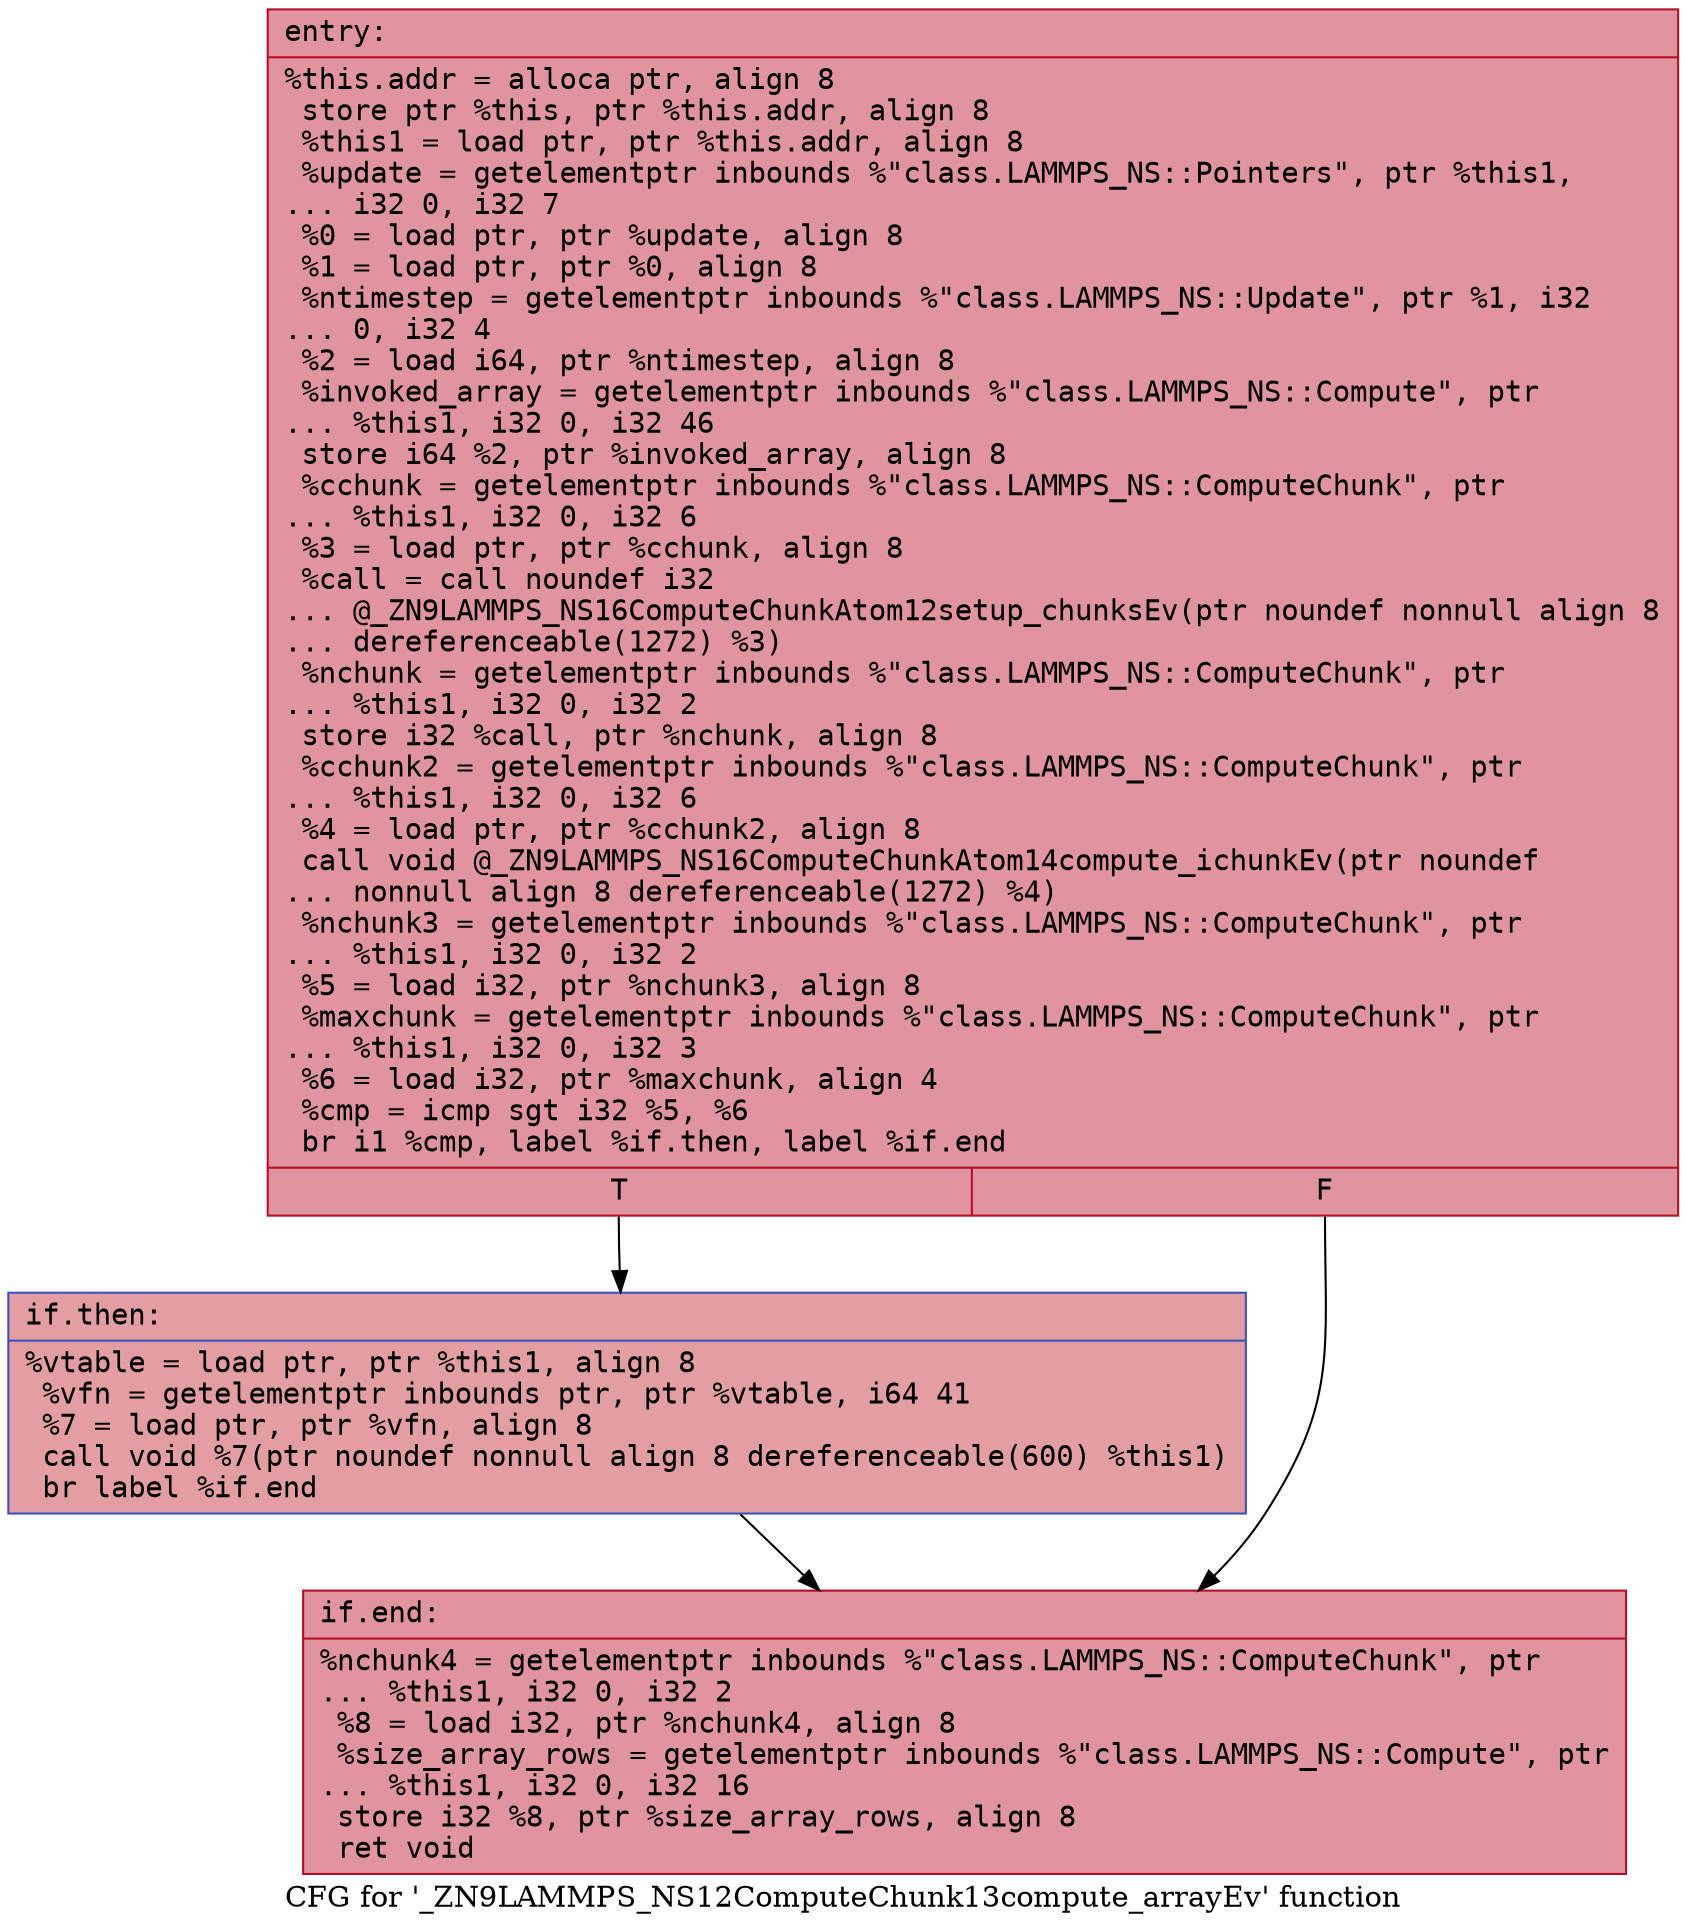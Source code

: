 digraph "CFG for '_ZN9LAMMPS_NS12ComputeChunk13compute_arrayEv' function" {
	label="CFG for '_ZN9LAMMPS_NS12ComputeChunk13compute_arrayEv' function";

	Node0x560c489376a0 [shape=record,color="#b70d28ff", style=filled, fillcolor="#b70d2870" fontname="Courier",label="{entry:\l|  %this.addr = alloca ptr, align 8\l  store ptr %this, ptr %this.addr, align 8\l  %this1 = load ptr, ptr %this.addr, align 8\l  %update = getelementptr inbounds %\"class.LAMMPS_NS::Pointers\", ptr %this1,\l... i32 0, i32 7\l  %0 = load ptr, ptr %update, align 8\l  %1 = load ptr, ptr %0, align 8\l  %ntimestep = getelementptr inbounds %\"class.LAMMPS_NS::Update\", ptr %1, i32\l... 0, i32 4\l  %2 = load i64, ptr %ntimestep, align 8\l  %invoked_array = getelementptr inbounds %\"class.LAMMPS_NS::Compute\", ptr\l... %this1, i32 0, i32 46\l  store i64 %2, ptr %invoked_array, align 8\l  %cchunk = getelementptr inbounds %\"class.LAMMPS_NS::ComputeChunk\", ptr\l... %this1, i32 0, i32 6\l  %3 = load ptr, ptr %cchunk, align 8\l  %call = call noundef i32\l... @_ZN9LAMMPS_NS16ComputeChunkAtom12setup_chunksEv(ptr noundef nonnull align 8\l... dereferenceable(1272) %3)\l  %nchunk = getelementptr inbounds %\"class.LAMMPS_NS::ComputeChunk\", ptr\l... %this1, i32 0, i32 2\l  store i32 %call, ptr %nchunk, align 8\l  %cchunk2 = getelementptr inbounds %\"class.LAMMPS_NS::ComputeChunk\", ptr\l... %this1, i32 0, i32 6\l  %4 = load ptr, ptr %cchunk2, align 8\l  call void @_ZN9LAMMPS_NS16ComputeChunkAtom14compute_ichunkEv(ptr noundef\l... nonnull align 8 dereferenceable(1272) %4)\l  %nchunk3 = getelementptr inbounds %\"class.LAMMPS_NS::ComputeChunk\", ptr\l... %this1, i32 0, i32 2\l  %5 = load i32, ptr %nchunk3, align 8\l  %maxchunk = getelementptr inbounds %\"class.LAMMPS_NS::ComputeChunk\", ptr\l... %this1, i32 0, i32 3\l  %6 = load i32, ptr %maxchunk, align 4\l  %cmp = icmp sgt i32 %5, %6\l  br i1 %cmp, label %if.then, label %if.end\l|{<s0>T|<s1>F}}"];
	Node0x560c489376a0:s0 -> Node0x560c489387b0[tooltip="entry -> if.then\nProbability 50.00%" ];
	Node0x560c489376a0:s1 -> Node0x560c48938820[tooltip="entry -> if.end\nProbability 50.00%" ];
	Node0x560c489387b0 [shape=record,color="#3d50c3ff", style=filled, fillcolor="#be242e70" fontname="Courier",label="{if.then:\l|  %vtable = load ptr, ptr %this1, align 8\l  %vfn = getelementptr inbounds ptr, ptr %vtable, i64 41\l  %7 = load ptr, ptr %vfn, align 8\l  call void %7(ptr noundef nonnull align 8 dereferenceable(600) %this1)\l  br label %if.end\l}"];
	Node0x560c489387b0 -> Node0x560c48938820[tooltip="if.then -> if.end\nProbability 100.00%" ];
	Node0x560c48938820 [shape=record,color="#b70d28ff", style=filled, fillcolor="#b70d2870" fontname="Courier",label="{if.end:\l|  %nchunk4 = getelementptr inbounds %\"class.LAMMPS_NS::ComputeChunk\", ptr\l... %this1, i32 0, i32 2\l  %8 = load i32, ptr %nchunk4, align 8\l  %size_array_rows = getelementptr inbounds %\"class.LAMMPS_NS::Compute\", ptr\l... %this1, i32 0, i32 16\l  store i32 %8, ptr %size_array_rows, align 8\l  ret void\l}"];
}
